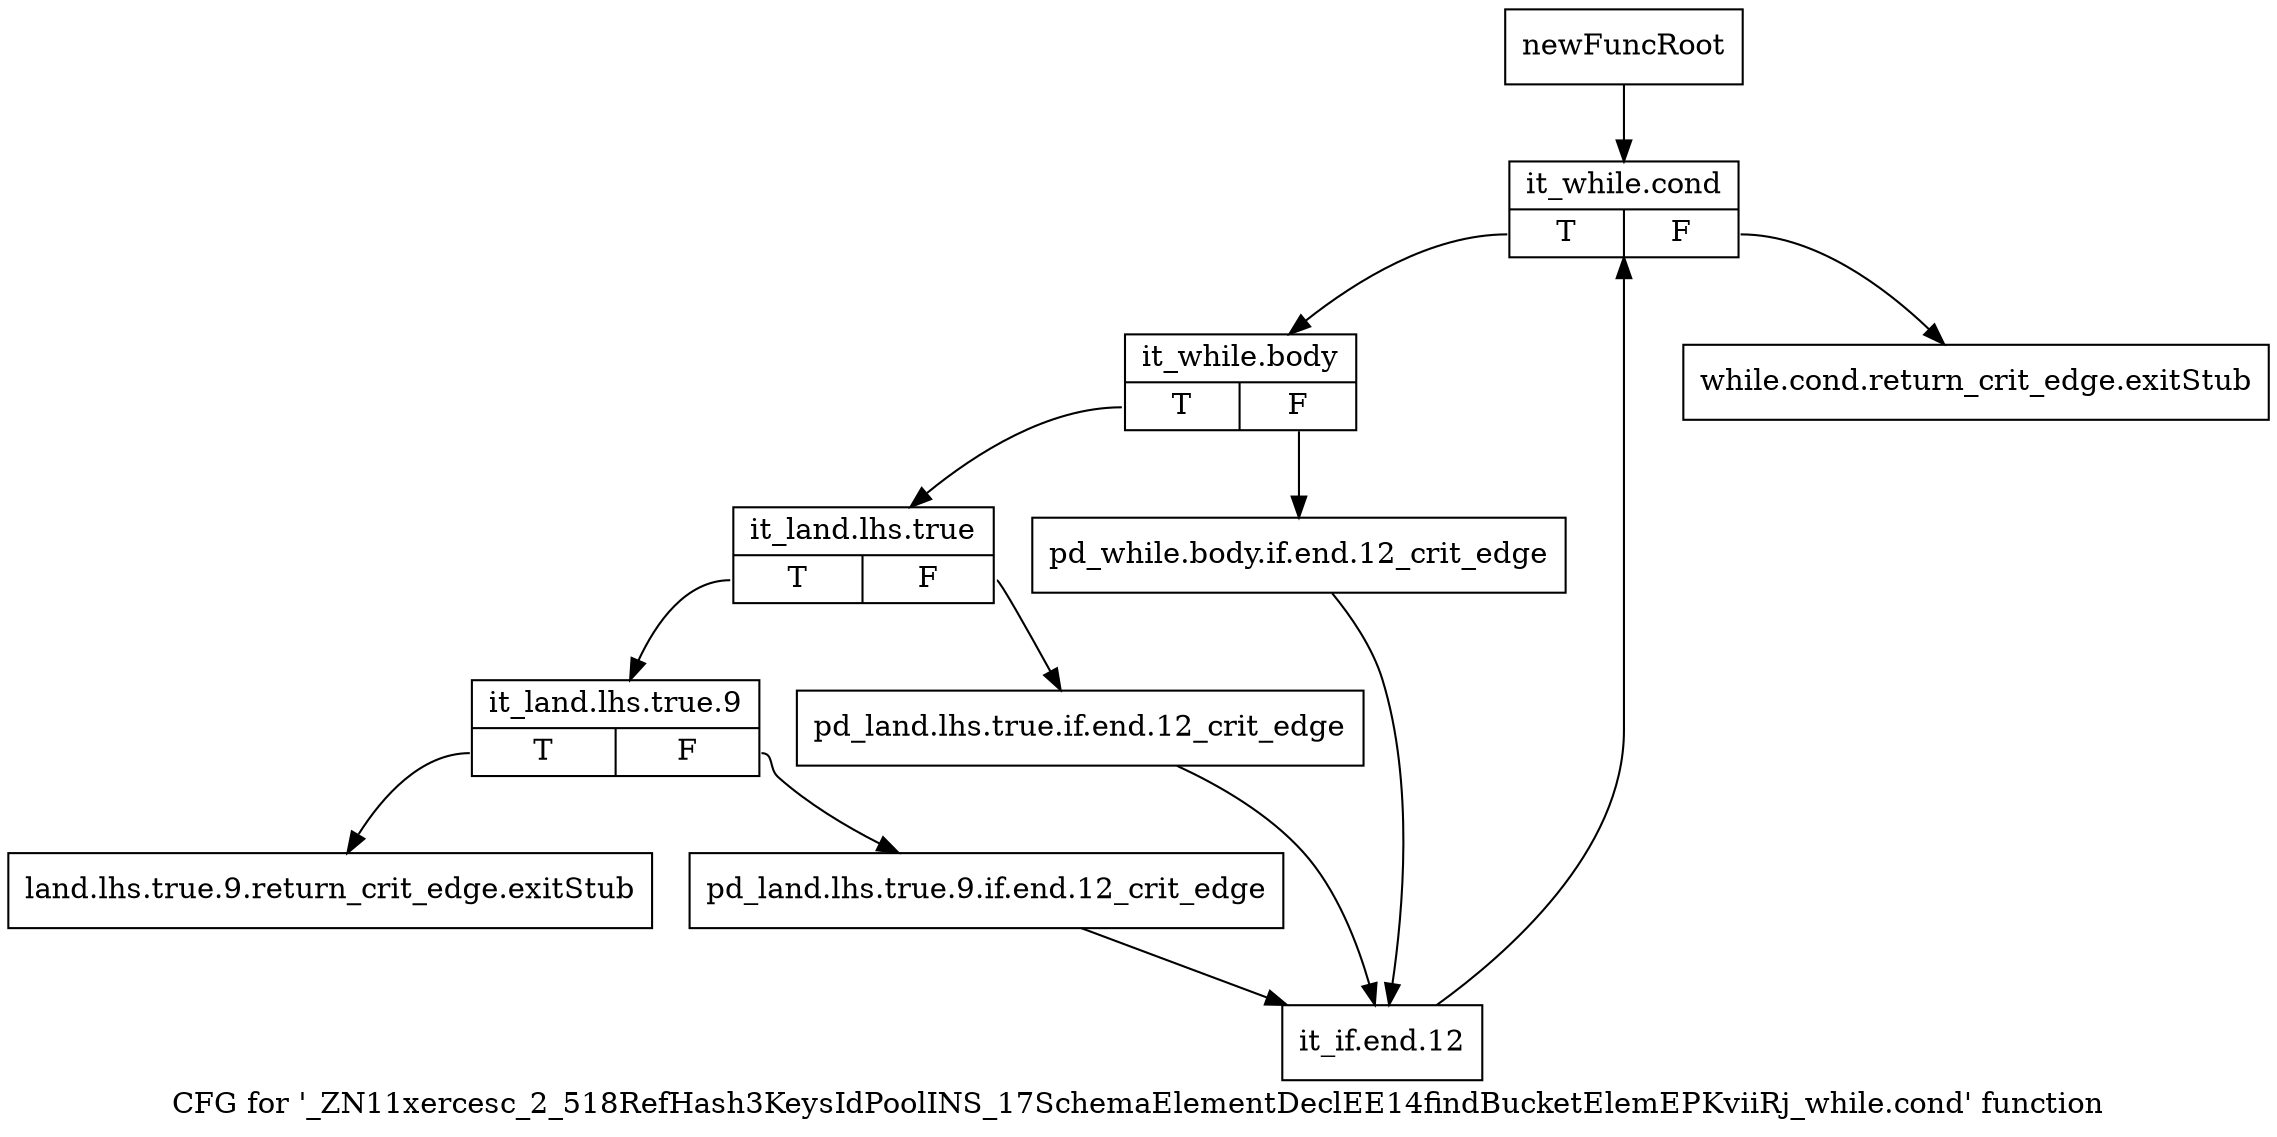 digraph "CFG for '_ZN11xercesc_2_518RefHash3KeysIdPoolINS_17SchemaElementDeclEE14findBucketElemEPKviiRj_while.cond' function" {
	label="CFG for '_ZN11xercesc_2_518RefHash3KeysIdPoolINS_17SchemaElementDeclEE14findBucketElemEPKviiRj_while.cond' function";

	Node0x98bc3b0 [shape=record,label="{newFuncRoot}"];
	Node0x98bc3b0 -> Node0x98bc4a0;
	Node0x98bc400 [shape=record,label="{while.cond.return_crit_edge.exitStub}"];
	Node0x98bc450 [shape=record,label="{land.lhs.true.9.return_crit_edge.exitStub}"];
	Node0x98bc4a0 [shape=record,label="{it_while.cond|{<s0>T|<s1>F}}"];
	Node0x98bc4a0:s0 -> Node0x98bc4f0;
	Node0x98bc4a0:s1 -> Node0x98bc400;
	Node0x98bc4f0 [shape=record,label="{it_while.body|{<s0>T|<s1>F}}"];
	Node0x98bc4f0:s0 -> Node0x98bc590;
	Node0x98bc4f0:s1 -> Node0x98bc540;
	Node0x98bc540 [shape=record,label="{pd_while.body.if.end.12_crit_edge}"];
	Node0x98bc540 -> Node0x98bc6d0;
	Node0x98bc590 [shape=record,label="{it_land.lhs.true|{<s0>T|<s1>F}}"];
	Node0x98bc590:s0 -> Node0x98bc630;
	Node0x98bc590:s1 -> Node0x98bc5e0;
	Node0x98bc5e0 [shape=record,label="{pd_land.lhs.true.if.end.12_crit_edge}"];
	Node0x98bc5e0 -> Node0x98bc6d0;
	Node0x98bc630 [shape=record,label="{it_land.lhs.true.9|{<s0>T|<s1>F}}"];
	Node0x98bc630:s0 -> Node0x98bc450;
	Node0x98bc630:s1 -> Node0x98bc680;
	Node0x98bc680 [shape=record,label="{pd_land.lhs.true.9.if.end.12_crit_edge}"];
	Node0x98bc680 -> Node0x98bc6d0;
	Node0x98bc6d0 [shape=record,label="{it_if.end.12}"];
	Node0x98bc6d0 -> Node0x98bc4a0;
}
